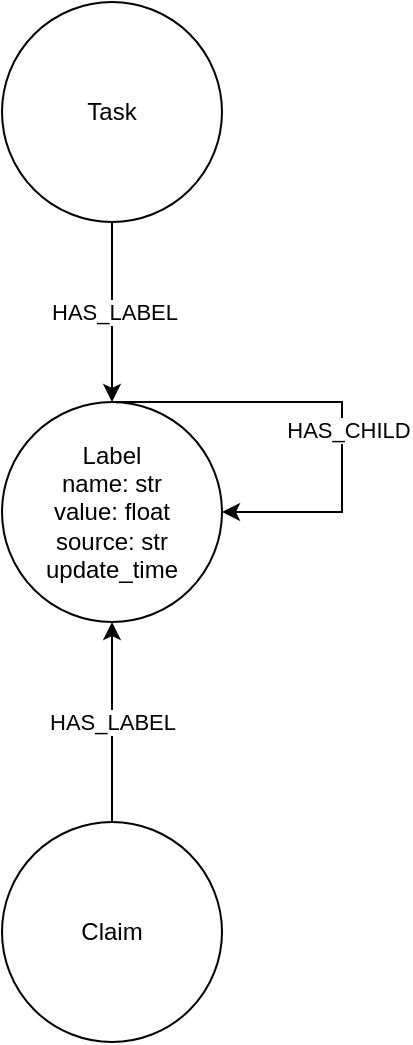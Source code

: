 <mxfile version="15.4.1" type="github">
  <diagram id="NcejznuSpz1hfUzmKxQE" name="Page-1">
    <mxGraphModel dx="1191" dy="841" grid="1" gridSize="10" guides="1" tooltips="1" connect="1" arrows="1" fold="1" page="1" pageScale="1" pageWidth="850" pageHeight="1100" math="0" shadow="0">
      <root>
        <mxCell id="0" />
        <mxCell id="1" parent="0" />
        <mxCell id="JPDMa77N0OKO5Pyy8LSN-1" value="Label&lt;br&gt;name: str&lt;br&gt;value: float&lt;br&gt;source: str&lt;br&gt;update_time" style="ellipse;whiteSpace=wrap;html=1;aspect=fixed;" vertex="1" parent="1">
          <mxGeometry x="310" y="250" width="110" height="110" as="geometry" />
        </mxCell>
        <mxCell id="JPDMa77N0OKO5Pyy8LSN-2" value="Claim" style="ellipse;whiteSpace=wrap;html=1;aspect=fixed;" vertex="1" parent="1">
          <mxGeometry x="310" y="460" width="110" height="110" as="geometry" />
        </mxCell>
        <mxCell id="JPDMa77N0OKO5Pyy8LSN-3" value="" style="endArrow=classic;html=1;rounded=0;edgeStyle=orthogonalEdgeStyle;entryX=0.5;entryY=1;entryDx=0;entryDy=0;exitX=0.5;exitY=0;exitDx=0;exitDy=0;" edge="1" parent="1" source="JPDMa77N0OKO5Pyy8LSN-2" target="JPDMa77N0OKO5Pyy8LSN-1">
          <mxGeometry relative="1" as="geometry">
            <mxPoint x="370" y="430" as="sourcePoint" />
            <mxPoint x="470" y="430" as="targetPoint" />
          </mxGeometry>
        </mxCell>
        <mxCell id="JPDMa77N0OKO5Pyy8LSN-4" value="HAS_LABEL" style="edgeLabel;resizable=0;html=1;align=center;verticalAlign=middle;" connectable="0" vertex="1" parent="JPDMa77N0OKO5Pyy8LSN-3">
          <mxGeometry relative="1" as="geometry" />
        </mxCell>
        <mxCell id="JPDMa77N0OKO5Pyy8LSN-5" value="" style="edgeStyle=elbowEdgeStyle;elbow=horizontal;endArrow=classic;html=1;rounded=0;exitX=0.5;exitY=0;exitDx=0;exitDy=0;entryX=1;entryY=0.5;entryDx=0;entryDy=0;" edge="1" parent="1" source="JPDMa77N0OKO5Pyy8LSN-1" target="JPDMa77N0OKO5Pyy8LSN-1">
          <mxGeometry width="50" height="50" relative="1" as="geometry">
            <mxPoint x="400" y="460" as="sourcePoint" />
            <mxPoint x="450" y="410" as="targetPoint" />
            <Array as="points">
              <mxPoint x="480" y="270" />
              <mxPoint x="430" y="190" />
            </Array>
          </mxGeometry>
        </mxCell>
        <mxCell id="JPDMa77N0OKO5Pyy8LSN-6" value="HAS_CHILD" style="edgeLabel;html=1;align=center;verticalAlign=middle;resizable=0;points=[];" vertex="1" connectable="0" parent="JPDMa77N0OKO5Pyy8LSN-5">
          <mxGeometry x="0.122" y="3" relative="1" as="geometry">
            <mxPoint as="offset" />
          </mxGeometry>
        </mxCell>
        <mxCell id="JPDMa77N0OKO5Pyy8LSN-7" value="Task" style="ellipse;whiteSpace=wrap;html=1;aspect=fixed;" vertex="1" parent="1">
          <mxGeometry x="310" y="50" width="110" height="110" as="geometry" />
        </mxCell>
        <mxCell id="JPDMa77N0OKO5Pyy8LSN-8" value="" style="endArrow=classic;html=1;rounded=0;edgeStyle=orthogonalEdgeStyle;exitX=0.5;exitY=1;exitDx=0;exitDy=0;" edge="1" parent="1" source="JPDMa77N0OKO5Pyy8LSN-7">
          <mxGeometry relative="1" as="geometry">
            <mxPoint x="375" y="470" as="sourcePoint" />
            <mxPoint x="365" y="250" as="targetPoint" />
          </mxGeometry>
        </mxCell>
        <mxCell id="JPDMa77N0OKO5Pyy8LSN-9" value="HAS_LABEL" style="edgeLabel;resizable=0;html=1;align=center;verticalAlign=middle;" connectable="0" vertex="1" parent="JPDMa77N0OKO5Pyy8LSN-8">
          <mxGeometry relative="1" as="geometry" />
        </mxCell>
      </root>
    </mxGraphModel>
  </diagram>
</mxfile>
